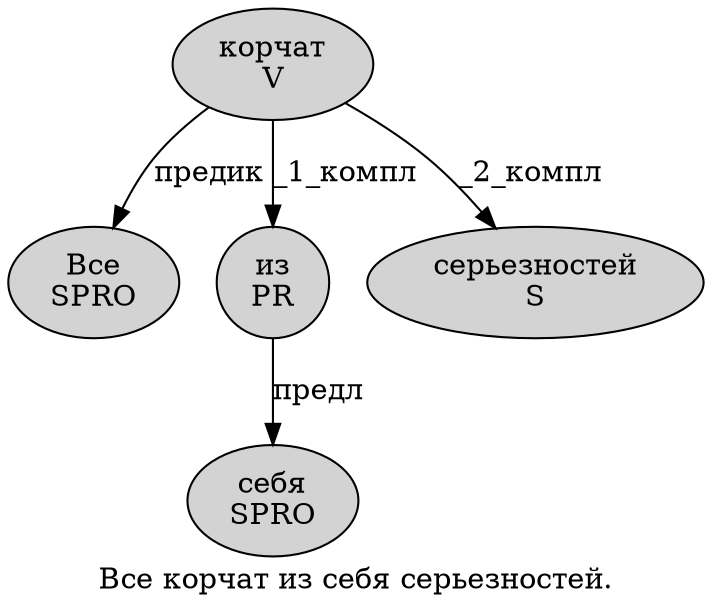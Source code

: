 digraph SENTENCE_4537 {
	graph [label="Все корчат из себя серьезностей."]
	node [style=filled]
		0 [label="Все
SPRO" color="" fillcolor=lightgray penwidth=1 shape=ellipse]
		1 [label="корчат
V" color="" fillcolor=lightgray penwidth=1 shape=ellipse]
		2 [label="из
PR" color="" fillcolor=lightgray penwidth=1 shape=ellipse]
		3 [label="себя
SPRO" color="" fillcolor=lightgray penwidth=1 shape=ellipse]
		4 [label="серьезностей
S" color="" fillcolor=lightgray penwidth=1 shape=ellipse]
			1 -> 0 [label="предик"]
			1 -> 2 [label="_1_компл"]
			1 -> 4 [label="_2_компл"]
			2 -> 3 [label="предл"]
}